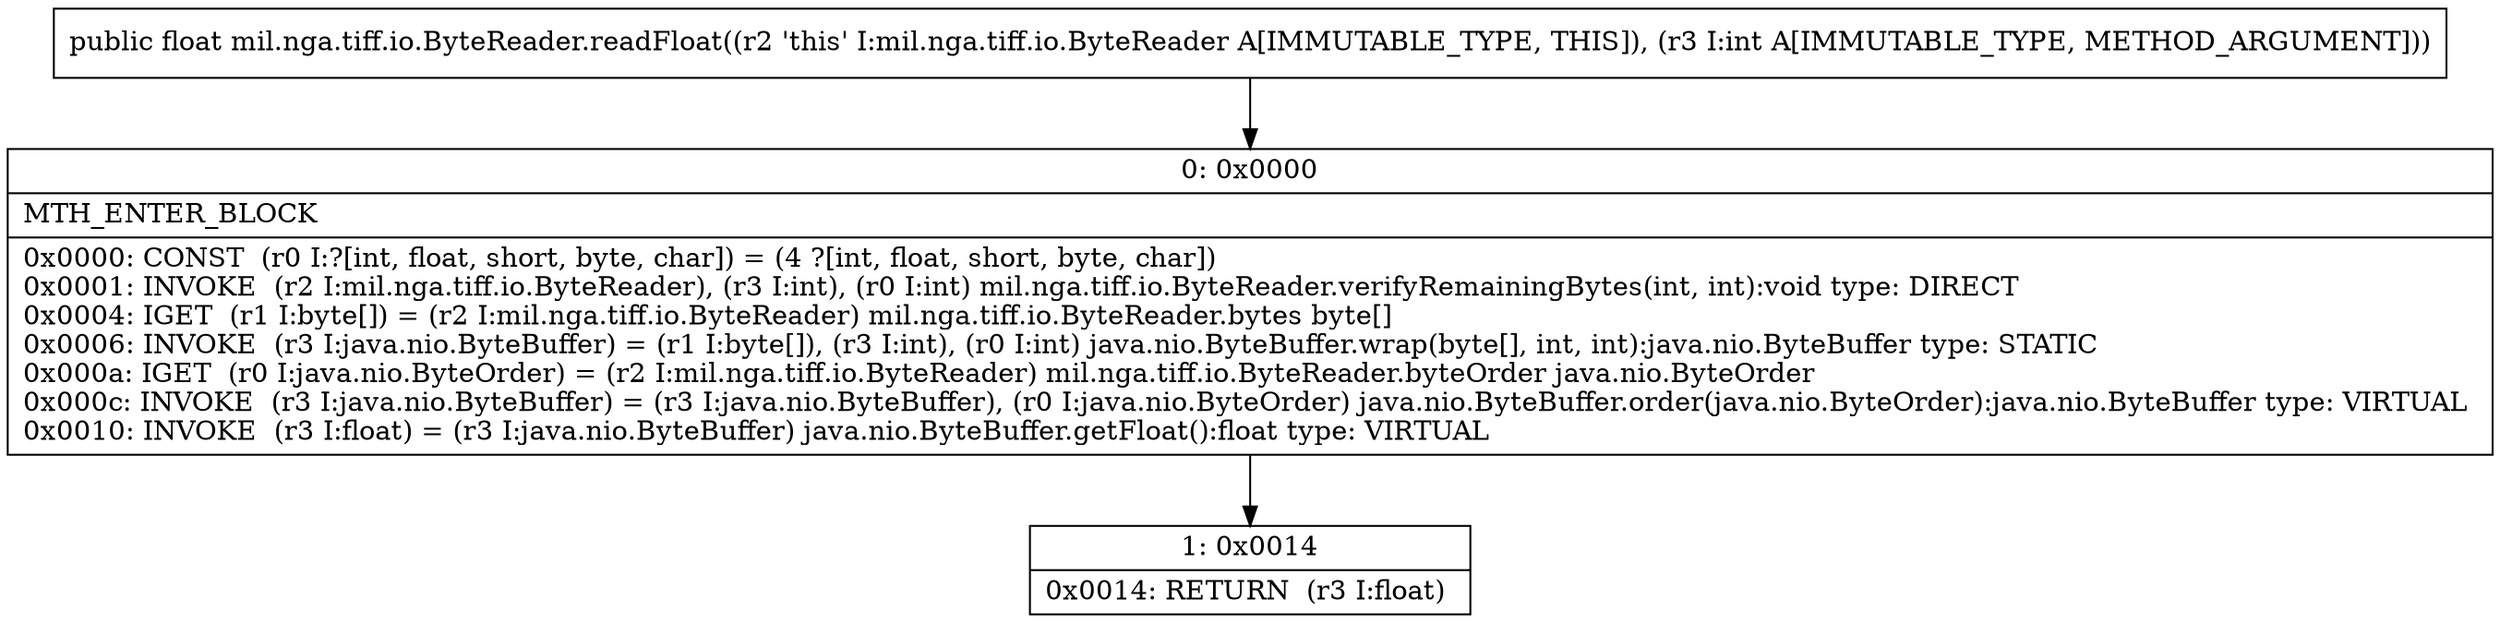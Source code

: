 digraph "CFG formil.nga.tiff.io.ByteReader.readFloat(I)F" {
Node_0 [shape=record,label="{0\:\ 0x0000|MTH_ENTER_BLOCK\l|0x0000: CONST  (r0 I:?[int, float, short, byte, char]) = (4 ?[int, float, short, byte, char]) \l0x0001: INVOKE  (r2 I:mil.nga.tiff.io.ByteReader), (r3 I:int), (r0 I:int) mil.nga.tiff.io.ByteReader.verifyRemainingBytes(int, int):void type: DIRECT \l0x0004: IGET  (r1 I:byte[]) = (r2 I:mil.nga.tiff.io.ByteReader) mil.nga.tiff.io.ByteReader.bytes byte[] \l0x0006: INVOKE  (r3 I:java.nio.ByteBuffer) = (r1 I:byte[]), (r3 I:int), (r0 I:int) java.nio.ByteBuffer.wrap(byte[], int, int):java.nio.ByteBuffer type: STATIC \l0x000a: IGET  (r0 I:java.nio.ByteOrder) = (r2 I:mil.nga.tiff.io.ByteReader) mil.nga.tiff.io.ByteReader.byteOrder java.nio.ByteOrder \l0x000c: INVOKE  (r3 I:java.nio.ByteBuffer) = (r3 I:java.nio.ByteBuffer), (r0 I:java.nio.ByteOrder) java.nio.ByteBuffer.order(java.nio.ByteOrder):java.nio.ByteBuffer type: VIRTUAL \l0x0010: INVOKE  (r3 I:float) = (r3 I:java.nio.ByteBuffer) java.nio.ByteBuffer.getFloat():float type: VIRTUAL \l}"];
Node_1 [shape=record,label="{1\:\ 0x0014|0x0014: RETURN  (r3 I:float) \l}"];
MethodNode[shape=record,label="{public float mil.nga.tiff.io.ByteReader.readFloat((r2 'this' I:mil.nga.tiff.io.ByteReader A[IMMUTABLE_TYPE, THIS]), (r3 I:int A[IMMUTABLE_TYPE, METHOD_ARGUMENT])) }"];
MethodNode -> Node_0;
Node_0 -> Node_1;
}

